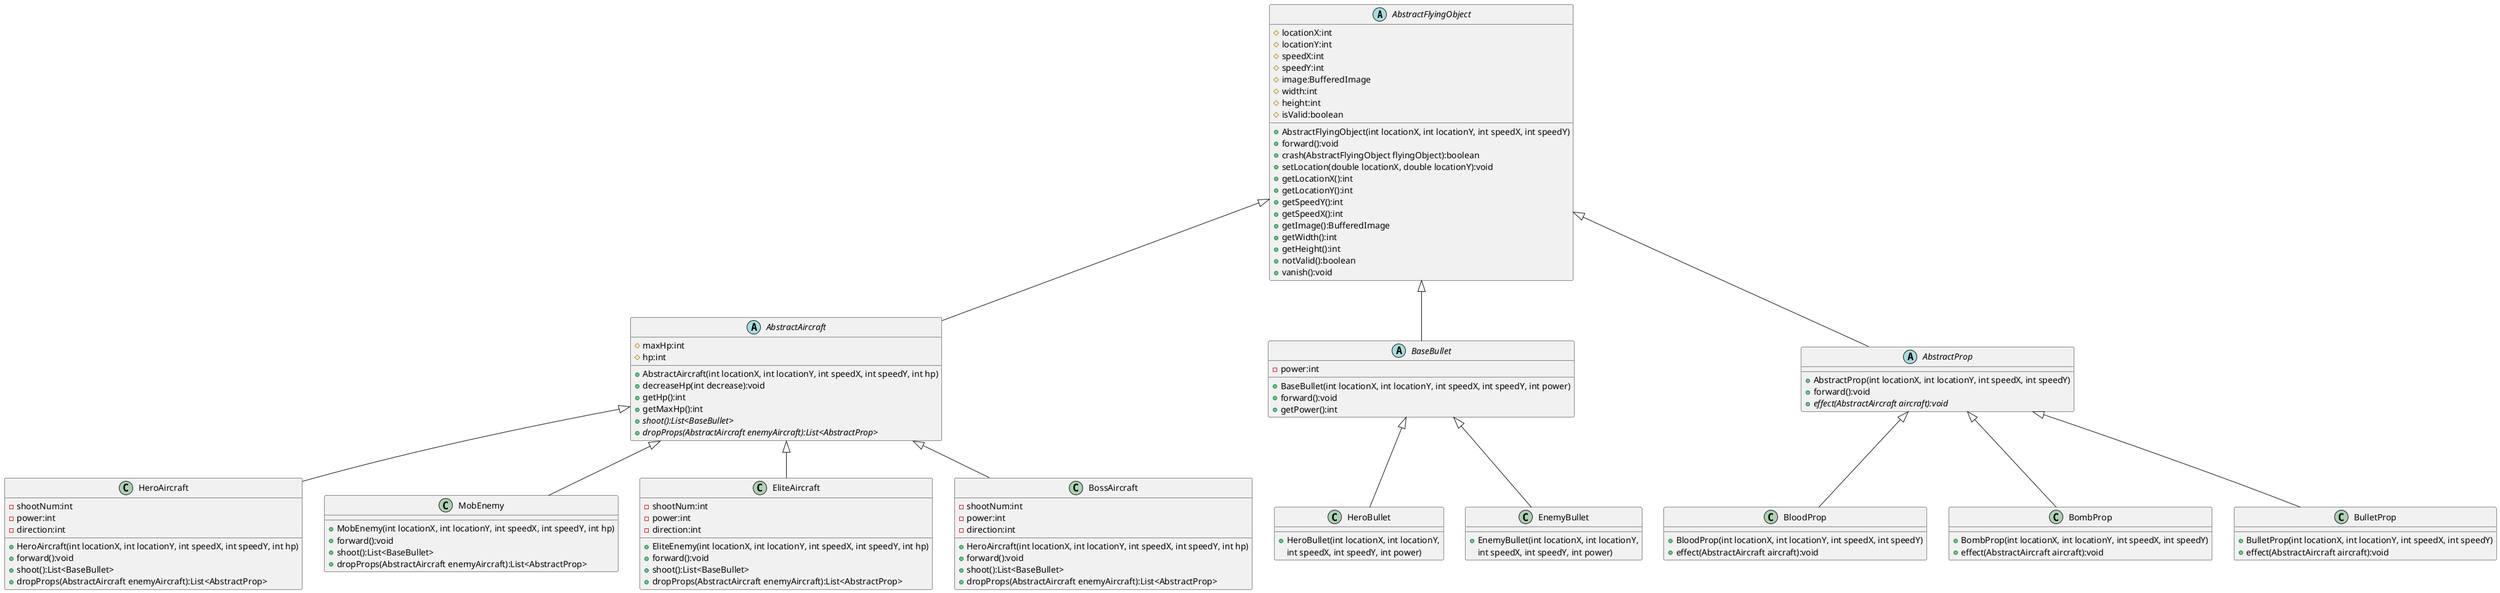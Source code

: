 @startuml
'https://plantuml.com/class-diagram

abstract class AbstractFlyingObject
{
    # locationX:int
    # locationY:int
    # speedX:int
    # speedY:int
    # image:BufferedImage
    # width:int
    # height:int
    # isValid:boolean

    + AbstractFlyingObject(int locationX, int locationY, int speedX, int speedY)
    + forward():void
    + crash(AbstractFlyingObject flyingObject):boolean
    + setLocation(double locationX, double locationY):void
    + getLocationX():int
    + getLocationY():int
    + getSpeedY():int
    + getSpeedX():int
    + getImage():BufferedImage
    + getWidth():int
    + getHeight():int
    + notValid():boolean
    + vanish():void
}

abstract class AbstractAircraft
{
	# maxHp:int
    # hp:int
    + AbstractAircraft(int locationX, int locationY, int speedX, int speedY, int hp)
    + decreaseHp(int decrease):void
    + getHp():int
    + getMaxHp():int
    + {abstract} shoot():List<BaseBullet>
    + {abstract} dropProps(AbstractAircraft enemyAircraft):List<AbstractProp>
 }


class HeroAircraft {
    - shootNum:int
    - power:int
    - direction:int
    + HeroAircraft(int locationX, int locationY, int speedX, int speedY, int hp)
    + forward():void
    + shoot():List<BaseBullet>
    + dropProps(AbstractAircraft enemyAircraft):List<AbstractProp>
}

AbstractAircraft <|-- HeroAircraft

class MobEnemy {
    + MobEnemy(int locationX, int locationY, int speedX, int speedY, int hp)
    + forward():void
    + shoot():List<BaseBullet>
    + dropProps(AbstractAircraft enemyAircraft):List<AbstractProp>
}
AbstractAircraft <|-- MobEnemy

class EliteAircraft {
    - shootNum:int
    - power:int
    - direction:int
    + EliteEnemy(int locationX, int locationY, int speedX, int speedY, int hp)
    + forward():void
    + shoot():List<BaseBullet>
    + dropProps(AbstractAircraft enemyAircraft):List<AbstractProp>
}
AbstractAircraft <|-- EliteAircraft

class BossAircraft {
    - shootNum:int
    - power:int
    - direction:int
    + HeroAircraft(int locationX, int locationY, int speedX, int speedY, int hp)
    + forward():void
    + shoot():List<BaseBullet>
    + dropProps(AbstractAircraft enemyAircraft):List<AbstractProp>
}
AbstractAircraft <|-- BossAircraft

abstract class BaseBullet
{
    - power:int
    + BaseBullet(int locationX, int locationY, int speedX, int speedY, int power)
    + forward():void
	+ getPower():int
}

class HeroBullet {
    + HeroBullet(int locationX, int locationY,
     int speedX, int speedY, int power)
}
BaseBullet <|-- HeroBullet

class EnemyBullet {
    + EnemyBullet(int locationX, int locationY,
     int speedX, int speedY, int power)
}
BaseBullet <|-- EnemyBullet

abstract class AbstractProp
{
    + AbstractProp(int locationX, int locationY, int speedX, int speedY)
    + forward():void
	+ {abstract} effect(AbstractAircraft aircraft):void
}

class BloodProp
{
    + BloodProp(int locationX, int locationY, int speedX, int speedY)
	+ effect(AbstractAircraft aircraft):void
}
AbstractProp <|-- BloodProp

class BombProp
{
    + BombProp(int locationX, int locationY, int speedX, int speedY)
	+ effect(AbstractAircraft aircraft):void
}
AbstractProp <|-- BombProp

class BulletProp
{
    + BulletProp(int locationX, int locationY, int speedX, int speedY)
	+ effect(AbstractAircraft aircraft):void
}
AbstractProp <|-- BulletProp

AbstractFlyingObject <|-- AbstractAircraft
AbstractFlyingObject <|-- BaseBullet
AbstractFlyingObject <|-- AbstractProp

@enduml